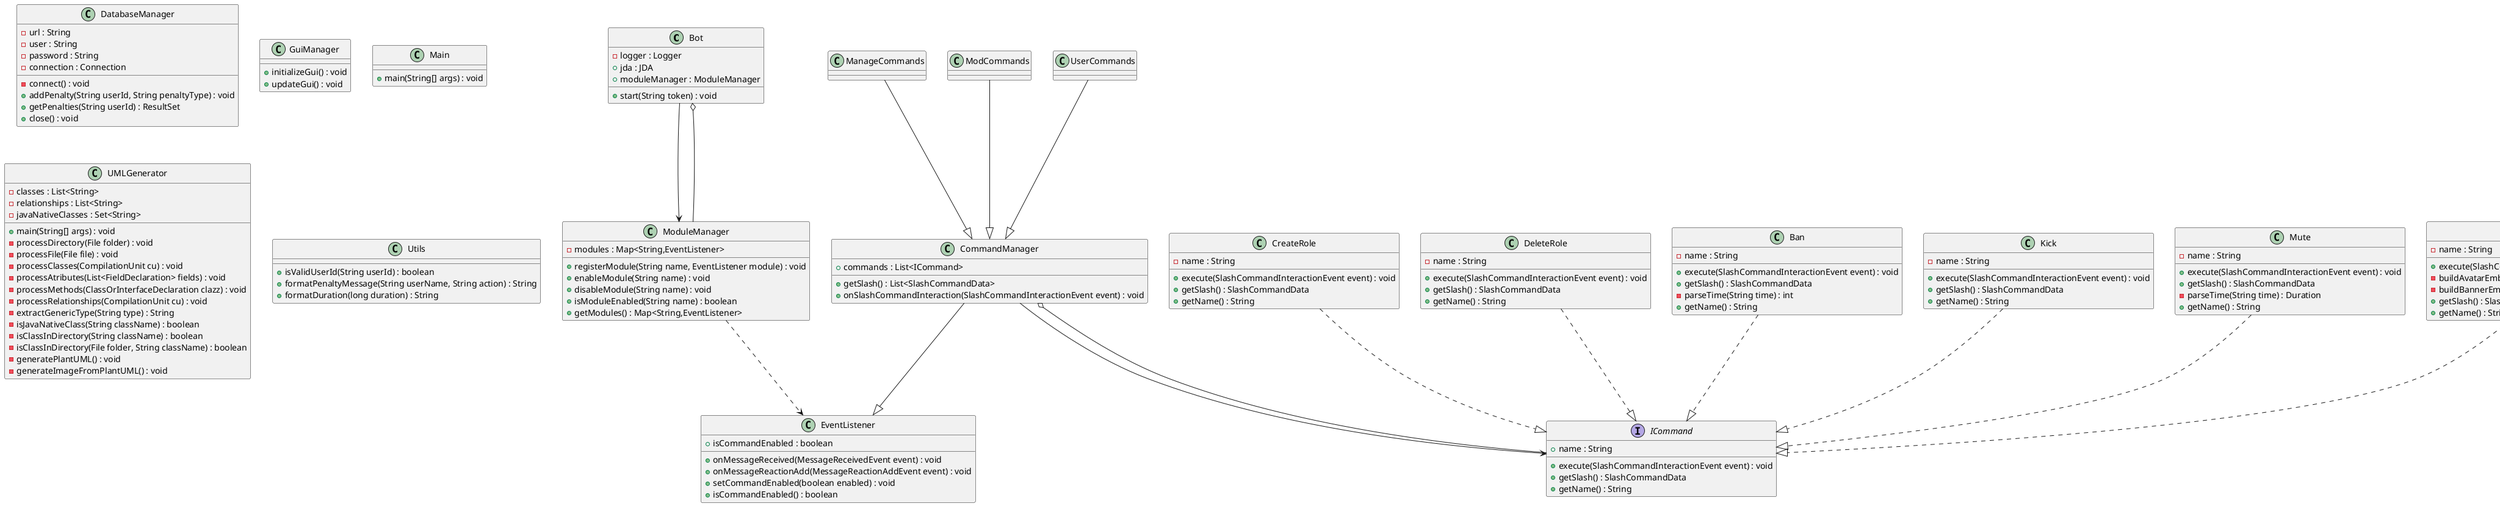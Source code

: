 @startuml diagrama
class Bot {
- logger : Logger
+ jda : JDA
+ moduleManager : ModuleManager
+ start(String token) : void
}
interface ICommand {
+ name : String
+ execute(SlashCommandInteractionEvent event) : void
+ getSlash() : SlashCommandData
+ getName() : String
}
class ModuleManager {
- modules : Map<String,EventListener>
+ registerModule(String name, EventListener module) : void
+ enableModule(String name) : void
+ disableModule(String name) : void
+ isModuleEnabled(String name) : boolean
+ getModules() : Map<String,EventListener>
}
class CommandManager {
+ commands : List<ICommand>
+ getSlash() : List<SlashCommandData>
+ onSlashCommandInteraction(SlashCommandInteractionEvent event) : void
}
class ManageCommands {
}
class CreateRole {
- name : String
+ execute(SlashCommandInteractionEvent event) : void
+ getSlash() : SlashCommandData
+ getName() : String
}
class DeleteRole {
- name : String
+ execute(SlashCommandInteractionEvent event) : void
+ getSlash() : SlashCommandData
+ getName() : String
}
class Ban {
- name : String
+ execute(SlashCommandInteractionEvent event) : void
+ getSlash() : SlashCommandData
- parseTime(String time) : int
+ getName() : String
}
class Kick {
- name : String
+ execute(SlashCommandInteractionEvent event) : void
+ getSlash() : SlashCommandData
+ getName() : String
}
class Mute {
- name : String
+ execute(SlashCommandInteractionEvent event) : void
+ getSlash() : SlashCommandData
- parseTime(String time) : Duration
+ getName() : String
}
class ModCommands {
}
class Avatar {
- name : String
+ execute(SlashCommandInteractionEvent event) : void
- buildAvatarEmbed(String avatar, String user) : MessageEmbed
- buildBannerEmbed(String banner, String user) : MessageEmbed
+ getSlash() : SlashCommandData
+ getName() : String
}
class UserCommands {
}
class DatabaseManager {
- url : String
- user : String
- password : String
- connection : Connection
- connect() : void
+ addPenalty(String userId, String penaltyType) : void
+ getPenalties(String userId) : ResultSet
+ close() : void
}
class EventListener {
+ isCommandEnabled : boolean
+ onMessageReceived(MessageReceivedEvent event) : void
+ onMessageReactionAdd(MessageReactionAddEvent event) : void
+ setCommandEnabled(boolean enabled) : void
+ isCommandEnabled() : boolean
}
class GuiManager {
+ initializeGui() : void
+ updateGui() : void
}
class Main {
+ main(String[] args) : void
}
class UMLGenerator {
- classes : List<String>
- relationships : List<String>
- javaNativeClasses : Set<String>
+ main(String[] args) : void
- processDirectory(File folder) : void
- processFile(File file) : void
- processClasses(CompilationUnit cu) : void
- processAtributes(List<FieldDeclaration> fields) : void
- processMethods(ClassOrInterfaceDeclaration clazz) : void
- processRelationships(CompilationUnit cu) : void
- extractGenericType(String type) : String
- isJavaNativeClass(String className) : boolean
- isClassInDirectory(String className) : boolean
- isClassInDirectory(File folder, String className) : boolean
- generatePlantUML() : void
- generateImageFromPlantUML() : void
}
class Utils {
+ isValidUserId(String userId) : boolean
+ formatPenaltyMessage(String userName, String action) : String
+ formatDuration(long duration) : String
}
Bot --> ModuleManager
Bot o-- ModuleManager
ModuleManager ..> EventListener
CommandManager --|> EventListener
CommandManager --> ICommand
CommandManager o-- ICommand
ManageCommands --|> CommandManager
CreateRole ..|> ICommand
DeleteRole ..|> ICommand
Ban ..|> ICommand
Kick ..|> ICommand
Mute ..|> ICommand
ModCommands --|> CommandManager
Avatar ..|> ICommand
UserCommands --|> CommandManager
@enduml
